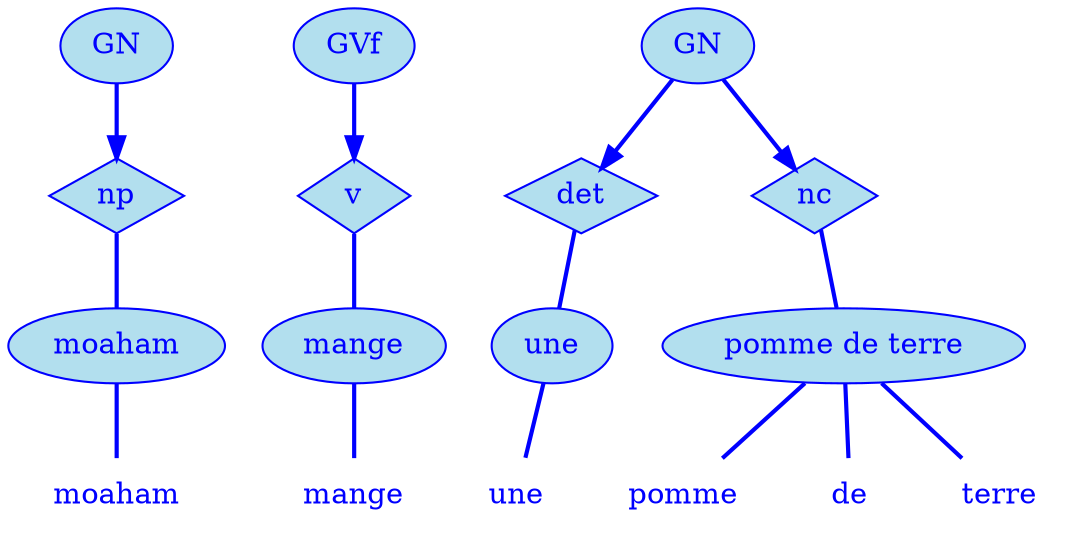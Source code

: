 digraph g {
	graph [bb="0,0,506,252"];
	node [label="\N"];
	graph [_draw_="c 5 -white C 5 -white P 4 0 0 0 252 506 252 506 0 ",
		xdotversion="1.2"];
	"mc1s1_t1#token84" [label=moaham, shape=plaintext, fillcolor=lightblue2, fontcolor=blue, pos="52,18", width="1.03", height="0.50", _ldraw_="F 14.000000 11 -Times-Roman c 4 -blue T 52 13 0 59 6 -moaham "];
	"mc1s1_W1#wordmc1s1_t1#token" [label=moaham, shape=ellipse, fillcolor=lightblue2, fontcolor=blue, pos="52,90", width="1.44", height="0.50", color=blue, style=filled, _draw_="S 6 -filled c 4 -blue C 10 -lightblue2 E 52 90 52 18 ", _ldraw_="F 14.000000 11 -Times-Roman c 4 -blue T 52 85 0 59 6 -moaham "];
	"mc1s1_P13#pos" [label=np, shape=diamond, fillcolor=lightblue2, fontcolor=blue, pos="52,162", width="0.75", height="0.50", color=blue, style=filled, _draw_="S 6 -filled c 4 -blue C 10 -lightblue2 P 4 52 180 25 162 52 144 79 162 ", _ldraw_="F 14.000000 11 -Times-Roman c 4 -blue T 52 157 0 17 2 -np "];
	"mc1s1_chk0#chunk" [label=GN, fillcolor=lightblue2, fontcolor=blue, pos="52,234", width="0.75", height="0.50", color=blue, style=filled, arrowhead=doubleoctagon, _draw_="S 6 -filled c 4 -blue C 10 -lightblue2 E 52 234 27 18 ", _ldraw_="F 14.000000 11 -Times-Roman c 4 -blue T 52 229 0 22 2 -GN "];
	"mc1s1_t3#token87" [label=mange, shape=plaintext, fillcolor=lightblue2, fontcolor=blue, pos="166,18", width="0.86", height="0.50", _ldraw_="F 14.000000 11 -Times-Roman c 4 -blue T 166 13 0 47 5 -mange "];
	"mc1s1_W2#wordmc1s1_t3#token" [label=mange, shape=ellipse, fillcolor=lightblue2, fontcolor=blue, pos="166,90", width="1.22", height="0.50", color=blue, style=filled, _draw_="S 6 -filled c 4 -blue C 10 -lightblue2 E 166 90 44 18 ", _ldraw_="F 14.000000 11 -Times-Roman c 4 -blue T 166 85 0 47 5 -mange "];
	"mc1s1_P47L3#pos" [label=v, shape=diamond, fillcolor=lightblue2, fontcolor=blue, pos="166,162", width="0.75", height="0.50", color=blue, style=filled, _draw_="S 6 -filled c 4 -blue C 10 -lightblue2 P 4 166 180 139 162 166 144 193 162 ", _ldraw_="F 14.000000 11 -Times-Roman c 4 -blue T 166 157 0 8 1 -v "];
	"mc1s1_chk4#chunk" [label=GVf, fillcolor=lightblue2, fontcolor=blue, pos="166,234", width="0.81", height="0.50", color=blue, style=filled, arrowhead=doubleoctagon, _draw_="S 6 -filled c 4 -blue C 10 -lightblue2 E 166 234 29 18 ", _ldraw_="F 14.000000 11 -Times-Roman c 4 -blue T 166 229 0 26 3 -GVf "];
	"mc1s1_t5#token78" [label=une, shape=plaintext, fillcolor=lightblue2, fontcolor=blue, pos="251,18", width="0.75", height="0.50", _ldraw_="F 14.000000 11 -Times-Roman c 4 -blue T 251 13 0 26 3 -une "];
	"mc1s1_W3#wordmc1s1_t5#token" [label=une, shape=ellipse, fillcolor=lightblue2, fontcolor=blue, pos="260,90", width="0.81", height="0.50", color=blue, style=filled, _draw_="S 6 -filled c 4 -blue C 10 -lightblue2 E 260 90 29 18 ", _ldraw_="F 14.000000 11 -Times-Roman c 4 -blue T 260 85 0 26 3 -une "];
	"mc1s1_P52L1#pos" [label=det, shape=diamond, fillcolor=lightblue2, fontcolor=blue, pos="277,162", width="0.75", height="0.50", color=blue, style=filled, _draw_="S 6 -filled c 4 -blue C 10 -lightblue2 P 4 277 180 250 162 277 144 304 162 ", _ldraw_="F 14.000000 11 -Times-Roman c 4 -blue T 277 157 0 23 3 -det "];
	"mc1s1_t7#token16" [label=pomme, shape=plaintext, fillcolor=lightblue2, fontcolor=blue, pos="329,18", width="0.92", height="0.50", _ldraw_="F 14.000000 11 -Times-Roman c 4 -blue T 329 13 0 50 5 -pomme "];
	"mc1s1_t9#token94" [label=de, shape=plaintext, fillcolor=lightblue2, fontcolor=blue, pos="407,18", width="0.75", height="0.50", _ldraw_="F 14.000000 11 -Times-Roman c 4 -blue T 407 13 0 17 2 -de "];
	"mc1s1_t11#token36" [label=terre, shape=plaintext, fillcolor=lightblue2, fontcolor=blue, pos="479,18", width="0.75", height="0.50", _ldraw_="F 14.000000 11 -Times-Roman c 4 -blue T 479 13 0 35 5 -terre "];
	"mc1s1_W7#wordmc1s1_t7#tokenmc1s1_t8#tokenmc1s1_t9#tokenmc1s1_t10#tokenmc1s1_t11#token" [label="pomme de terre", shape=ellipse, fillcolor=lightblue2, fontcolor=blue, pos="401,90", width="2.42", height="0.50", color=blue, style=filled, _draw_="S 6 -filled c 4 -blue C 10 -lightblue2 E 401 90 87 18 ", _ldraw_="F 14.000000 11 -Times-Roman c 4 -blue T 401 85 0 110 14 -pomme de terre "];
	"mc1s1_P56L1#pos" [label=nc, shape=diamond, fillcolor=lightblue2, fontcolor=blue, pos="383,162", width="0.75", height="0.50", color=blue, style=filled, _draw_="S 6 -filled c 4 -blue C 10 -lightblue2 P 4 383 180 356 162 383 144 410 162 ", _ldraw_="F 14.000000 11 -Times-Roman c 4 -blue T 383 157 0 16 2 -nc "];
	"mc1s1_chk1#chunk" [label=GN, fillcolor=lightblue2, fontcolor=blue, pos="313,234", width="0.75", height="0.50", color=blue, style=filled, arrowhead=doubleoctagon, _draw_="S 6 -filled c 4 -blue C 10 -lightblue2 E 313 234 27 18 ", _ldraw_="F 14.000000 11 -Times-Roman c 4 -blue T 313 229 0 22 2 -GN "];
	"mc1s1_W1#wordmc1s1_t1#token" -> "mc1s1_t1#token84" [arrowhead=none, color=blue, fontcolor=blue, style=bold, minlen=1, pos="52,72 52,61 52,47 52,36", _draw_="S 4 -bold c 4 -blue B 4 52 72 52 61 52 47 52 36 "];
	"mc1s1_P13#pos" -> "mc1s1_W1#wordmc1s1_t1#token" [arrowhead=none, color=blue, fontcolor=blue, style=bold, minlen=1, pos="52,144 52,133 52,119 52,108", _draw_="S 4 -bold c 4 -blue B 4 52 144 52 133 52 119 52 108 "];
	"mc1s1_chk0#chunk" -> "mc1s1_P13#pos" [color=blue, fontcolor=blue, style=bold, minlen=1, pos="e,52,180 52,216 52,208 52,199 52,190", shape=normal, _draw_="S 4 -bold c 4 -blue B 4 52 216 52 208 52 199 52 190 ", _hdraw_="S 5 -solid S 15 -setlinewidth(1) c 4 -blue C 4 -blue P 3 56 190 52 180 49 190 "];
	"mc1s1_W2#wordmc1s1_t3#token" -> "mc1s1_t3#token87" [arrowhead=none, color=blue, fontcolor=blue, style=bold, minlen=1, pos="166,72 166,61 166,47 166,36", _draw_="S 4 -bold c 4 -blue B 4 166 72 166 61 166 47 166 36 "];
	"mc1s1_P47L3#pos" -> "mc1s1_W2#wordmc1s1_t3#token" [arrowhead=none, color=blue, fontcolor=blue, style=bold, minlen=1, pos="166,144 166,133 166,119 166,108", _draw_="S 4 -bold c 4 -blue B 4 166 144 166 133 166 119 166 108 "];
	"mc1s1_chk4#chunk" -> "mc1s1_P47L3#pos" [color=blue, fontcolor=blue, style=bold, minlen=1, pos="e,166,180 166,216 166,208 166,199 166,190", shape=normal, _draw_="S 4 -bold c 4 -blue B 4 166 216 166 208 166 199 166 190 ", _hdraw_="S 5 -solid S 15 -setlinewidth(1) c 4 -blue C 4 -blue P 3 170 190 166 180 163 190 "];
	"mc1s1_W3#wordmc1s1_t5#token" -> "mc1s1_t5#token78" [arrowhead=none, color=blue, fontcolor=blue, style=bold, minlen=1, pos="258,72 256,61 255,47 253,36", _draw_="S 4 -bold c 4 -blue B 4 258 72 256 61 255 47 253 36 "];
	"mc1s1_P52L1#pos" -> "mc1s1_W3#wordmc1s1_t5#token" [arrowhead=none, color=blue, fontcolor=blue, style=bold, minlen=1, pos="273,146 270,135 267,120 264,108", _draw_="S 4 -bold c 4 -blue B 4 273 146 270 135 267 120 264 108 "];
	"mc1s1_W7#wordmc1s1_t7#tokenmc1s1_t8#tokenmc1s1_t9#tokenmc1s1_t10#tokenmc1s1_t11#token" -> "mc1s1_t7#token16" [arrowhead=none, color=blue, fontcolor=blue, style=bold, minlen=1, pos="383,72 372,61 358,47 347,36", _draw_="S 4 -bold c 4 -blue B 4 383 72 372 61 358 47 347 36 "];
	"mc1s1_W7#wordmc1s1_t7#tokenmc1s1_t8#tokenmc1s1_t9#tokenmc1s1_t10#tokenmc1s1_t11#token" -> "mc1s1_t9#token94" [arrowhead=none, color=blue, fontcolor=blue, style=bold, minlen=1, pos="403,72 404,61 405,47 405,36", _draw_="S 4 -bold c 4 -blue B 4 403 72 404 61 405 47 405 36 "];
	"mc1s1_W7#wordmc1s1_t7#tokenmc1s1_t8#tokenmc1s1_t9#tokenmc1s1_t10#tokenmc1s1_t11#token" -> "mc1s1_t11#token36" [arrowhead=none, color=blue, fontcolor=blue, style=bold, minlen=1, pos="420,72 432,61 447,47 459,36", _draw_="S 4 -bold c 4 -blue B 4 420 72 432 61 447 47 459 36 "];
	"mc1s1_P56L1#pos" -> "mc1s1_W7#wordmc1s1_t7#tokenmc1s1_t8#tokenmc1s1_t9#tokenmc1s1_t10#tokenmc1s1_t11#token" [arrowhead=none, color=blue, fontcolor=blue, style=bold, minlen=1, pos="387,146 390,135 393,120 396,108", _draw_="S 4 -bold c 4 -blue B 4 387 146 390 135 393 120 396 108 "];
	"mc1s1_chk1#chunk" -> "mc1s1_P52L1#pos" [color=blue, fontcolor=blue, style=bold, minlen=1, pos="e,284,176 304,217 299,207 294,195 289,185", shape=normal, _draw_="S 4 -bold c 4 -blue B 4 304 217 299 207 294 195 289 185 ", _hdraw_="S 5 -solid S 15 -setlinewidth(1) c 4 -blue C 4 -blue P 3 292 183 284 176 286 186 "];
	"mc1s1_chk1#chunk" -> "mc1s1_P56L1#pos" [color=blue, fontcolor=blue, style=bold, minlen=1, pos="e,372,173 328,219 339,208 353,192 365,180", shape=normal, _draw_="S 4 -bold c 4 -blue B 4 328 219 339 208 353 192 365 180 ", _hdraw_="S 5 -solid S 15 -setlinewidth(1) c 4 -blue C 4 -blue P 3 367 183 372 173 362 178 "];
}
